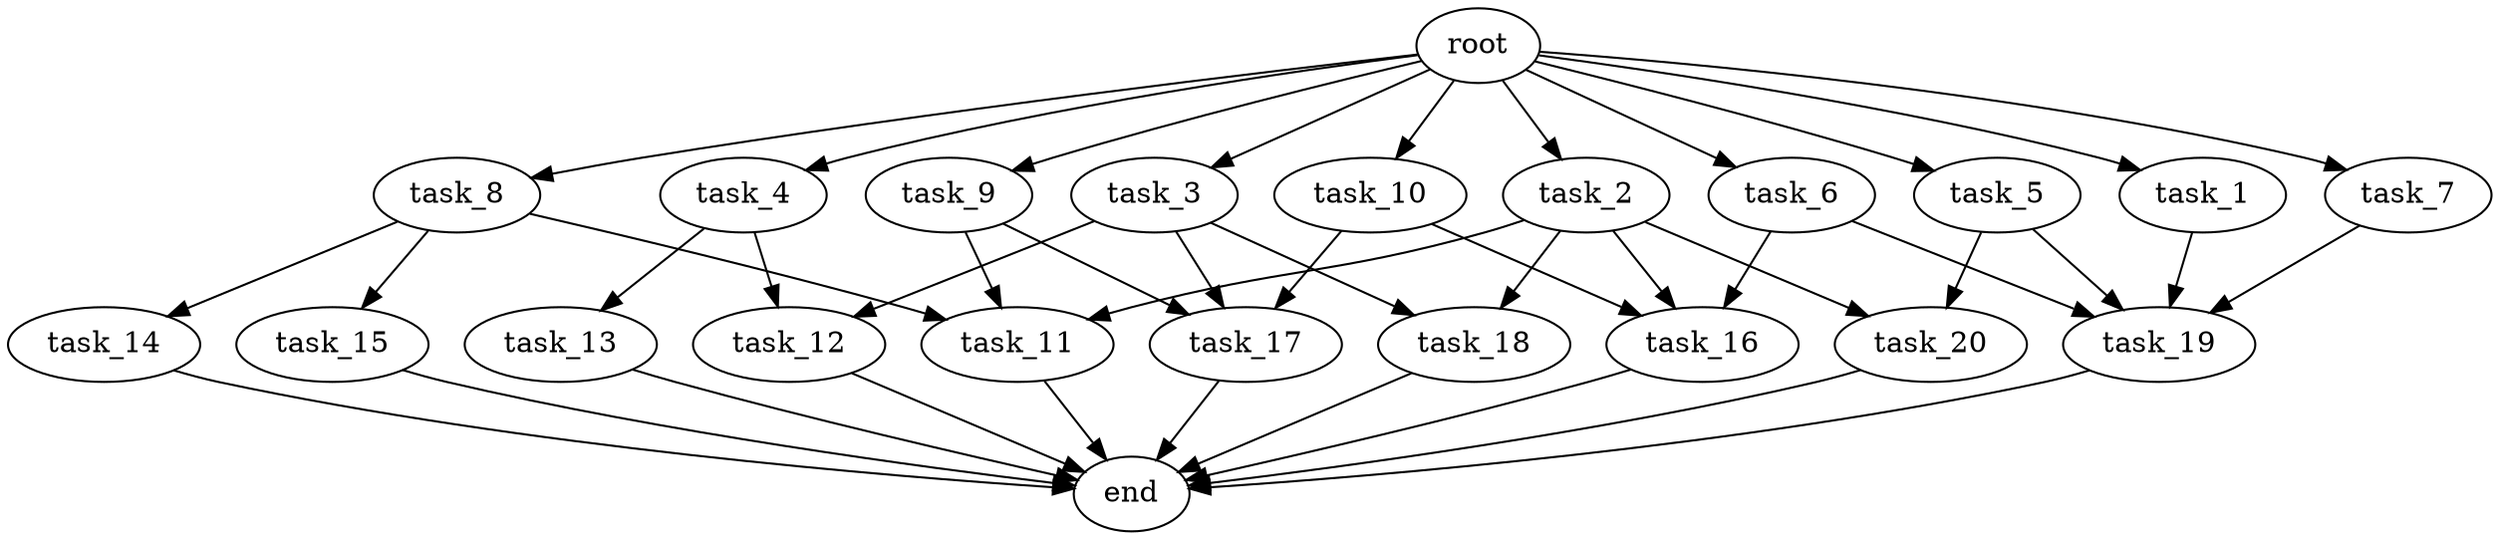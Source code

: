 digraph G {
  root [size="0.000000e+00"];
  task_1 [size="4.643309e+10"];
  task_2 [size="9.989893e+09"];
  task_3 [size="1.747843e+10"];
  task_4 [size="3.954058e+09"];
  task_5 [size="2.906381e+10"];
  task_6 [size="8.016159e+10"];
  task_7 [size="3.127758e+10"];
  task_8 [size="7.385663e+10"];
  task_9 [size="9.508897e+09"];
  task_10 [size="7.582282e+10"];
  task_11 [size="4.598450e+09"];
  task_12 [size="8.520135e+10"];
  task_13 [size="6.633887e+10"];
  task_14 [size="1.705952e+10"];
  task_15 [size="3.575917e+10"];
  task_16 [size="4.377707e+10"];
  task_17 [size="6.218449e+10"];
  task_18 [size="8.784877e+10"];
  task_19 [size="9.304202e+09"];
  task_20 [size="8.149828e+10"];
  end [size="0.000000e+00"];

  root -> task_1 [size="1.000000e-12"];
  root -> task_2 [size="1.000000e-12"];
  root -> task_3 [size="1.000000e-12"];
  root -> task_4 [size="1.000000e-12"];
  root -> task_5 [size="1.000000e-12"];
  root -> task_6 [size="1.000000e-12"];
  root -> task_7 [size="1.000000e-12"];
  root -> task_8 [size="1.000000e-12"];
  root -> task_9 [size="1.000000e-12"];
  root -> task_10 [size="1.000000e-12"];
  task_1 -> task_19 [size="2.326051e+07"];
  task_2 -> task_11 [size="1.532817e+07"];
  task_2 -> task_16 [size="1.459236e+08"];
  task_2 -> task_18 [size="4.392438e+08"];
  task_2 -> task_20 [size="4.074914e+08"];
  task_3 -> task_12 [size="4.260068e+08"];
  task_3 -> task_17 [size="2.072816e+08"];
  task_3 -> task_18 [size="4.392438e+08"];
  task_4 -> task_12 [size="4.260068e+08"];
  task_4 -> task_13 [size="6.633887e+08"];
  task_5 -> task_19 [size="2.326051e+07"];
  task_5 -> task_20 [size="4.074914e+08"];
  task_6 -> task_16 [size="1.459236e+08"];
  task_6 -> task_19 [size="2.326051e+07"];
  task_7 -> task_19 [size="2.326051e+07"];
  task_8 -> task_11 [size="1.532817e+07"];
  task_8 -> task_14 [size="1.705952e+08"];
  task_8 -> task_15 [size="3.575917e+08"];
  task_9 -> task_11 [size="1.532817e+07"];
  task_9 -> task_17 [size="2.072816e+08"];
  task_10 -> task_16 [size="1.459236e+08"];
  task_10 -> task_17 [size="2.072816e+08"];
  task_11 -> end [size="1.000000e-12"];
  task_12 -> end [size="1.000000e-12"];
  task_13 -> end [size="1.000000e-12"];
  task_14 -> end [size="1.000000e-12"];
  task_15 -> end [size="1.000000e-12"];
  task_16 -> end [size="1.000000e-12"];
  task_17 -> end [size="1.000000e-12"];
  task_18 -> end [size="1.000000e-12"];
  task_19 -> end [size="1.000000e-12"];
  task_20 -> end [size="1.000000e-12"];
}
